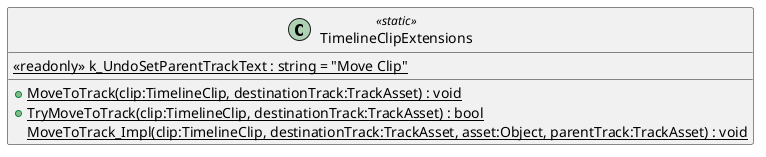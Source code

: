 @startuml
class TimelineClipExtensions <<static>> {
    {static} <<readonly>> k_UndoSetParentTrackText : string = "Move Clip"
    + {static} MoveToTrack(clip:TimelineClip, destinationTrack:TrackAsset) : void
    + {static} TryMoveToTrack(clip:TimelineClip, destinationTrack:TrackAsset) : bool
    {static} MoveToTrack_Impl(clip:TimelineClip, destinationTrack:TrackAsset, asset:Object, parentTrack:TrackAsset) : void
}
@enduml
